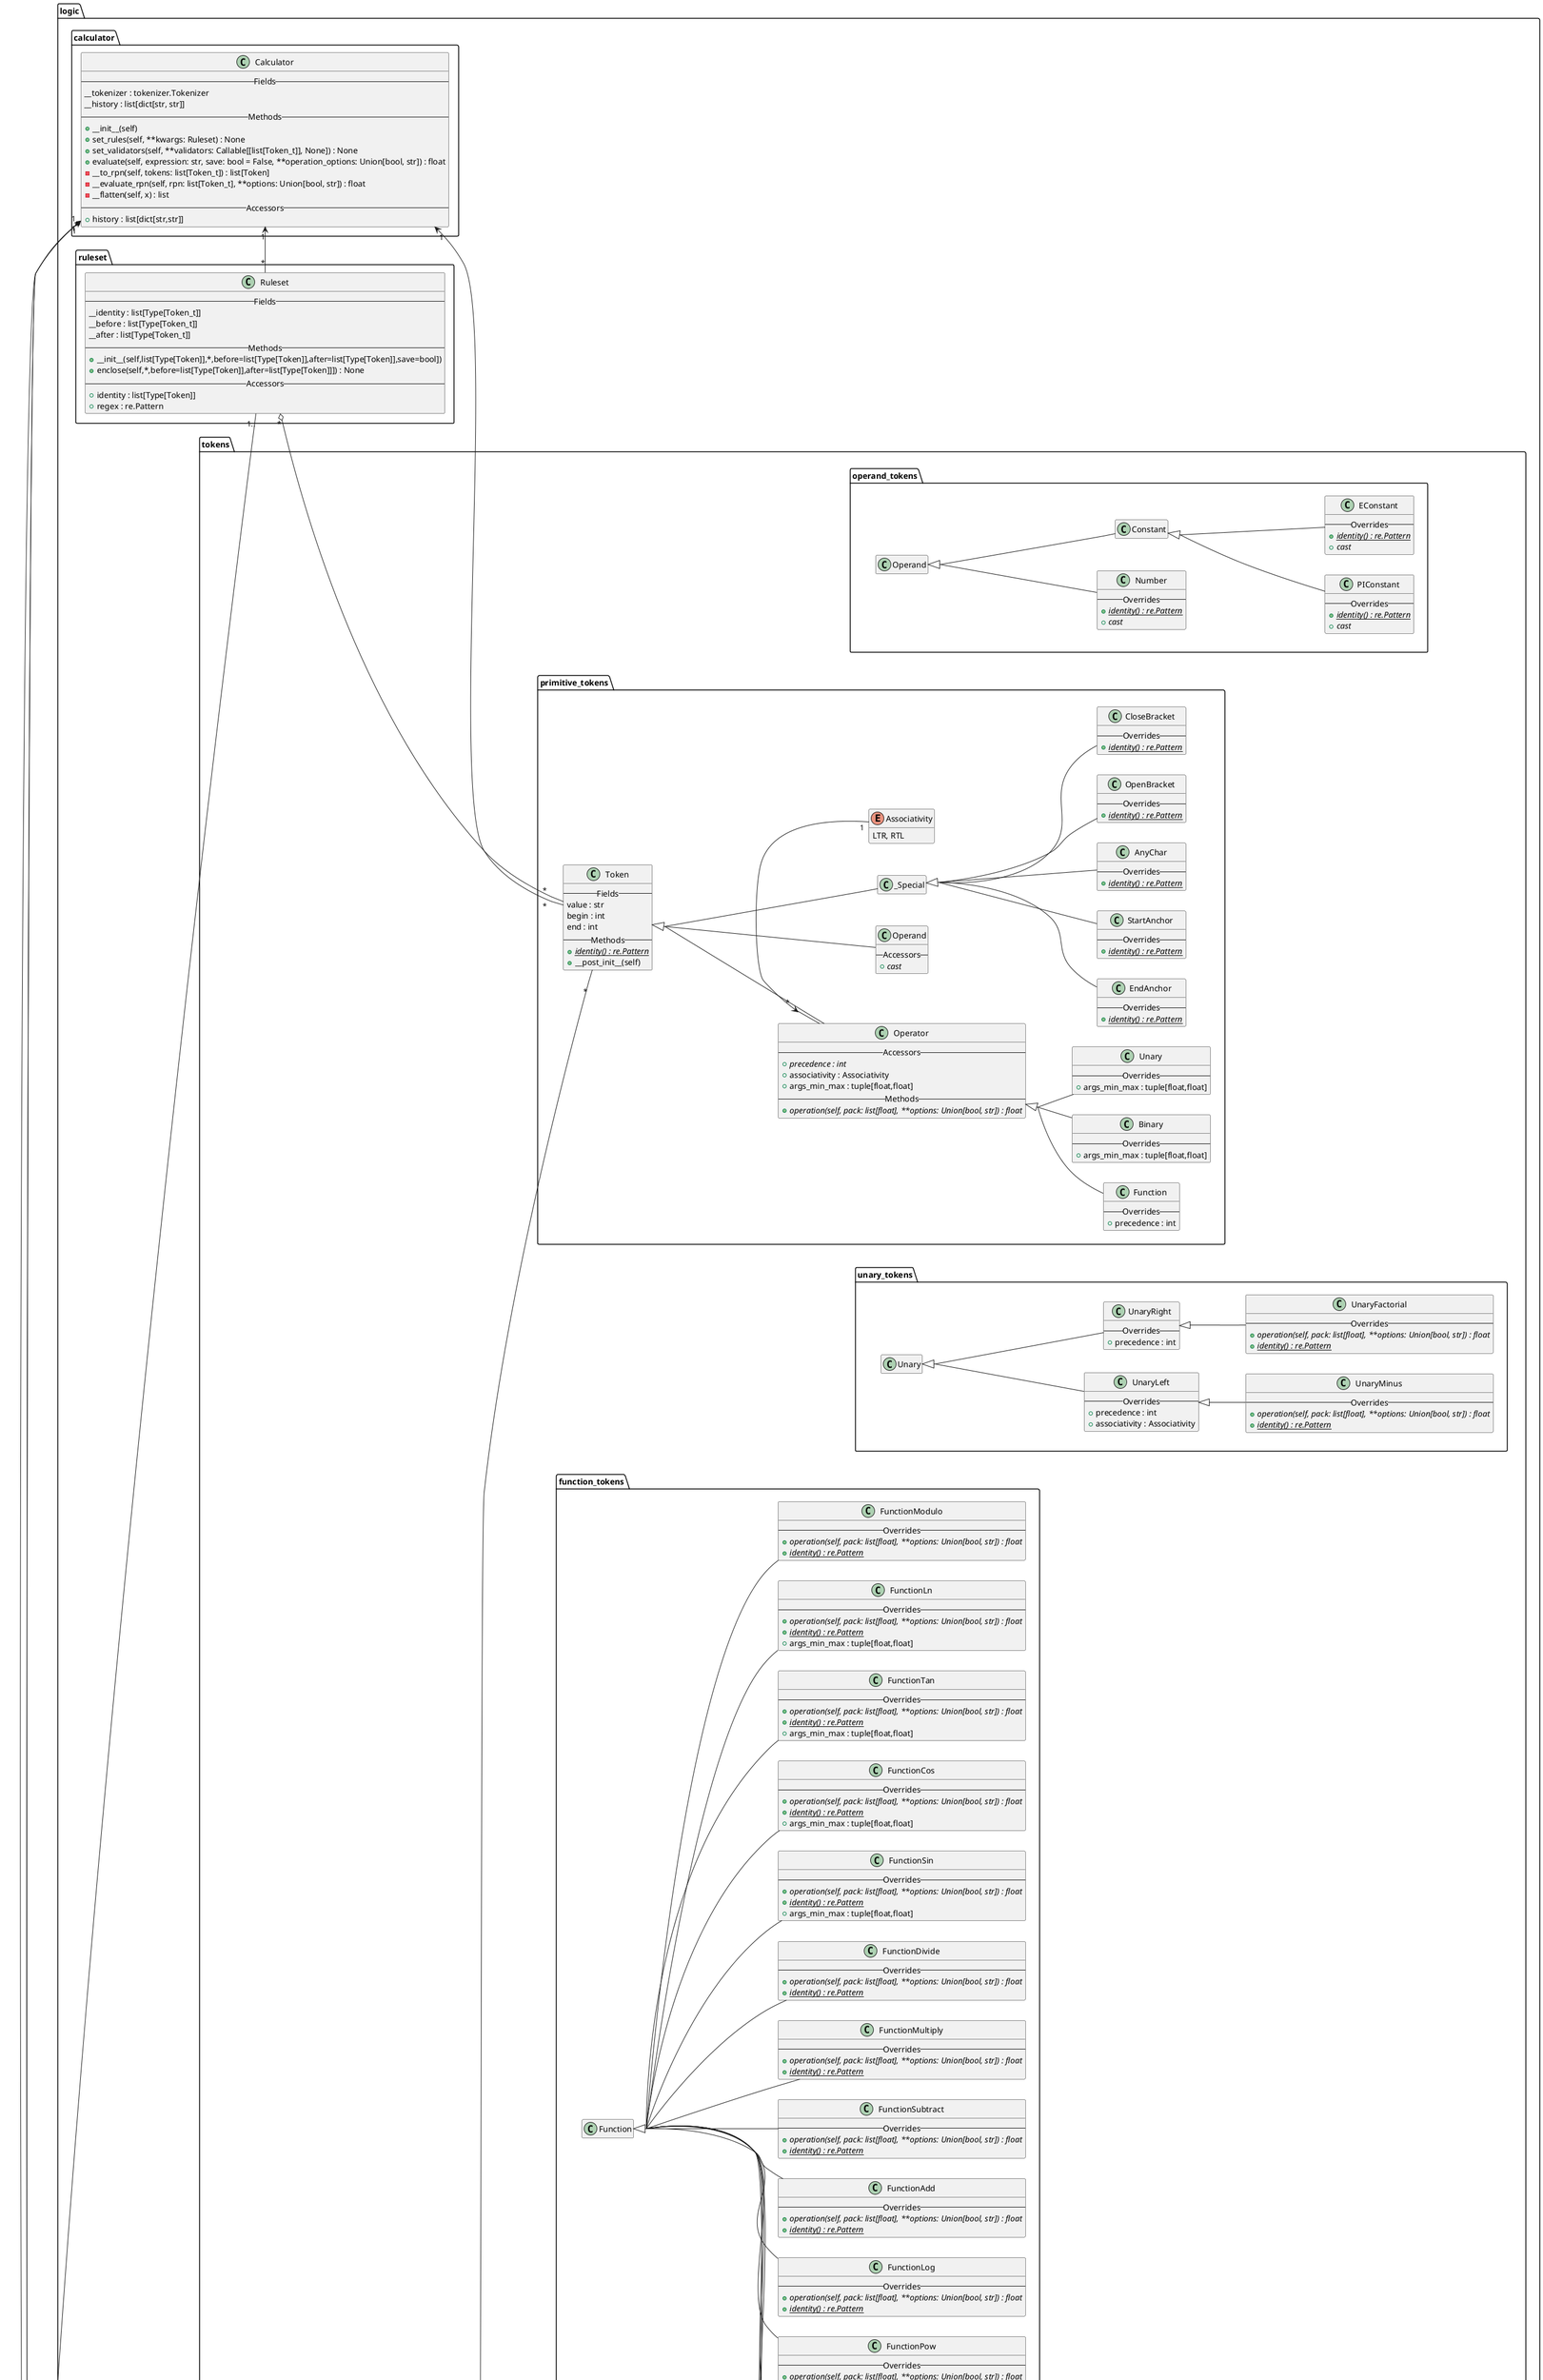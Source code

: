 @startuml

skinparam groupinheritance 2
hide empty member
left to right direction

package logic {
    package tokens {
        package primitive_tokens {
            class Token {
                --Fields--
                value : str
                begin : int
                end : int
                --Methods--
                +{abstract} {static} {method} identity() : re.Pattern
                +{method} __post_init__(self)
            }
            class _Special extends Token
            class OpenBracket extends _Special {
                --Overrides--
                +{abstract} {static} {method} identity() : re.Pattern
            }
            class CloseBracket extends _Special {
                --Overrides--
                +{abstract} {static} {method} identity() : re.Pattern
            }
            class EndAnchor extends _Special {
                --Overrides--
                +{abstract} {static} {method} identity() : re.Pattern
            }
            class StartAnchor extends _Special {
                --Overrides--
                +{abstract} {static} {method} identity() : re.Pattern
            }
            class AnyChar extends _Special {
                --Overrides--
                +{abstract} {static} {method} identity() : re.Pattern
            }
            class Operand extends Token {
                --Accessors--
                +{abstract} {field} cast
            }
            enum Associativity {
                LTR, RTL
            }
            class Operator extends Token {
                --Accessors--
                +{abstract} {field} precedence : int
                +{field} associativity : Associativity
                +{field} args_min_max : tuple[float,float]
                --Methods--
                +{abstract} {method} operation(self, pack: list[float], **options: Union[bool, str]) : float
            }
            class Binary extends Operator {
                --Overrides--
                +{field} args_min_max : tuple[float,float]
            }
            class Unary extends Operator {
                --Overrides--
                +{field} args_min_max : tuple[float,float]
            }
            class Function extends Operator {
                --Overrides--
                +{field} precedence : int
            }
        }
        package operand_tokens {
            class Number extends Operand  {
                --Overrides--
                +{abstract} {static} {method} identity() : re.Pattern
                +{abstract} {field} cast
            }
            class Constant extends Operand
            class PIConstant extends Constant {
                --Overrides--
                +{abstract} {static} {method} identity() : re.Pattern
                +{abstract} {field} cast
            }
            class EConstant extends Constant {
                --Overrides--
                +{abstract} {static} {method} identity() : re.Pattern
                +{abstract} {field} cast
            }
        }
        package unary_tokens {
            class UnaryLeft extends Unary {
                --Overrides--
                +{field} precedence : int
                +{field} associativity : Associativity
            }
            class UnaryRight extends Unary {
                --Overrides--
                +{field} precedence : int
            }
            class UnaryMinus extends UnaryLeft {
                --Overrides--
                +{abstract} {method} operation(self, pack: list[float], **options: Union[bool, str]) : float
                +{abstract} {static} {method} identity() : re.Pattern
            }
            class UnaryFactorial extends UnaryRight {
                --Overrides--
                +{abstract} {method} operation(self, pack: list[float], **options: Union[bool, str]) : float
                +{abstract} {static} {method} identity() : re.Pattern
            }
        }
        package binary_tokens {
            class BinaryComma extends Binary {
                --Overrides--
                +{abstract} {field} precedence : int
                +{abstract} {method} operation(self, pack: list[float], **options: Union[bool, str]) : float
                +{abstract} {static} {method} identity() : re.Pattern
            }
            class BinaryPlus extends Binary {
                --Overrides--
                +{abstract} {field} precedence : int
                +{abstract} {method} operation(self, pack: list[float], **options: Union[bool, str]) : float
                +{abstract} {static} {method} identity() : re.Pattern
            }
            class BinaryMinus extends Binary {
                --Overrides--
                +{abstract} {field} precedence : int
                +{abstract} {method} operation(self, pack: list[float], **options: Union[bool, str]) : float
                +{abstract} {static} {method} identity() : re.Pattern
            }
            class BinaryMultiply extends Binary {
                --Overrides--
                +{abstract} {field} precedence : int
                +{abstract} {method} operation(self, pack: list[float], **options: Union[bool, str]) : float
                +{abstract} {static} {method} identity() : re.Pattern
            }
            class BinaryDivide extends Binary {
                --Overrides--
                +{abstract} {field} precedence : int
                +{abstract} {method} operation(self, pack: list[float], **options: Union[bool, str]) : float
                +{abstract} {static} {method} identity() : re.Pattern
            }
            class BinaryModulo extends Binary {
                --Overrides--
                +{abstract} {field} precedence : int
                +{abstract} {method} operation(self, pack: list[float], **options: Union[bool, str]) : float
                +{abstract} {static} {method} identity() : re.Pattern
            }
            class BinaryExponent extends Binary {
                --Overrides--
                +{abstract} {field} precedence : int
                +{abstract} {method} operation(self, pack: list[float], **options: Union[bool, str]) : float
                +{abstract} {static} {method} identity() : re.Pattern
                +{field} associativity : Associativity
            }
        }
        package function_tokens {
            class FunctionModulo extends Function {
                --Overrides--
                +{abstract} {method} operation(self, pack: list[float], **options: Union[bool, str]) : float
                +{abstract} {static} {method} identity() : re.Pattern
            }
            class FunctionFloorDivision extends Function {
                --Overrides--
                +{abstract} {method} operation(self, pack: list[float], **options: Union[bool, str]) : float
                +{abstract} {static} {method} identity() : re.Pattern
            }
            class FunctionMin extends Function {
                --Overrides--
                +{abstract} {method} operation(self, pack: list[float], **options: Union[bool, str]) : float
                +{abstract} {static} {method} identity() : re.Pattern
            }
            class FunctionMax extends Function {
                --Overrides--
                +{abstract} {method} operation(self, pack: list[float], **options: Union[bool, str]) : float
                +{abstract} {static} {method} identity() : re.Pattern
            }
            class FunctionRoot extends Function {
                --Overrides--
                +{abstract} {method} operation(self, pack: list[float], **options: Union[bool, str]) : float
                +{abstract} {static} {method} identity() : re.Pattern
            }
            class FunctionPow extends Function {
                --Overrides--
                +{abstract} {method} operation(self, pack: list[float], **options: Union[bool, str]) : float
                +{abstract} {static} {method} identity() : re.Pattern
            }
            class FunctionLog extends Function {
                --Overrides--
                +{abstract} {method} operation(self, pack: list[float], **options: Union[bool, str]) : float
                +{abstract} {static} {method} identity() : re.Pattern
            }
            class FunctionAdd extends Function {
                --Overrides--
                +{abstract} {method} operation(self, pack: list[float], **options: Union[bool, str]) : float
                +{abstract} {static} {method} identity() : re.Pattern
            }
            class FunctionSubtract extends Function {
                --Overrides--
                +{abstract} {method} operation(self, pack: list[float], **options: Union[bool, str]) : float
                +{abstract} {static} {method} identity() : re.Pattern
            }
            class FunctionMultiply extends Function {
                --Overrides--
                +{abstract} {method} operation(self, pack: list[float], **options: Union[bool, str]) : float
                +{abstract} {static} {method} identity() : re.Pattern
            }
            class FunctionDivide extends Function {
                --Overrides--
                +{abstract} {method} operation(self, pack: list[float], **options: Union[bool, str]) : float
                +{abstract} {static} {method} identity() : re.Pattern
            }
            class FunctionSin extends Function {
                --Overrides--
                +{abstract} {method} operation(self, pack: list[float], **options: Union[bool, str]) : float
                +{abstract} {static} {method} identity() : re.Pattern
                +{field} args_min_max : tuple[float,float]
            }
            class FunctionCos extends Function {
                --Overrides--
                +{abstract} {method} operation(self, pack: list[float], **options: Union[bool, str]) : float
                +{abstract} {static} {method} identity() : re.Pattern
                +{field} args_min_max : tuple[float,float]
            }
            class FunctionTan extends Function {
                --Overrides--
                +{abstract} {method} operation(self, pack: list[float], **options: Union[bool, str]) : float
                +{abstract} {static} {method} identity() : re.Pattern
                +{field} args_min_max : tuple[float,float]
            }
            class FunctionLn extends Function {
                --Overrides--
                +{abstract} {method} operation(self, pack: list[float], **options: Union[bool, str]) : float
                +{abstract} {static} {method} identity() : re.Pattern
                +{field} args_min_max : tuple[float,float]
            }
        }
    }

    package calculator {
        class Calculator {
            --Fields--
            __tokenizer : tokenizer.Tokenizer
            __history : list[dict[str, str]]
            --Methods--
            +{method} __init__(self)
            +{method} set_rules(self, **kwargs: Ruleset) : None
            +{method} set_validators(self, **validators: Callable[[list[Token_t]], None]) : None
            +{method} evaluate(self, expression: str, save: bool = False, **operation_options: Union[bool, str]) : float
            -{method} __to_rpn(self, tokens: list[Token_t]) : list[Token]
            -{method} __evaluate_rpn(self, rpn: list[Token_t], **options: Union[bool, str]) : float
            -{method} __flatten(self, x) : list
            --Accessors--
            +{field} history : list[dict[str,str]]
        }
    }
    package ruleset {
        class Ruleset {
            --Fields--
            __identity : list[Type[Token_t]]
            __before : list[Type[Token_t]]
            __after : list[Type[Token_t]]
            --Methods--
            +{method} __init__(self,list[Type[Token]],*,before=list[Type[Token]],after=list[Type[Token]],save=bool])
            +{method} enclose(self,*,before=list[Type[Token]],after=list[Type[Token]]]) : None
            --Accessors--
            +{field} identity : list[Type[Token]]
            +{field} regex : re.Pattern
        }
    }
    package tokenizer {
        class Tokenizer {
            --Fields--
            __rules : dict[str, Ruleset]
            __tokens : list[Token_t]
            __validators : dict[str, Callable[[list[Token_t]], None]]
            __pattern : re.Pattern
            --Methods--
            +{method} __init__(self)
            +{method} set_rules(self, **kwargs: Ruleset) : None
            +{method} set_validators(self, **validators: Callable[[list[Token_t]], None]) : None
            +{method} parse(self, expression: str) : list[Token]
            +{method} compile(self) : None
            -{method} __verify(self) : None
            -{method} __split(self, expression: str) : Iterator[re.Match]
            -{method} __tokenize(self, matches: Iterator[re.Match]) : list[Token]
            --Accessors--
            +{field} tokens : list[Token]
        }
    }
    package errors {
        class OperationArgumentsException
        class UnrecognizedTokenException
        class CalculationException
        class SeparatorException
    }
}

Operator "*" <- "1" Associativity

Calculator "1" *- "1" Tokenizer
Calculator "1" <- "*" Ruleset
Calculator "1" <- "*" Token
Calculator "1" <- "*" UnrecognizedTokenException
Calculator "1" <- "*" CalculationException

Tokenizer "1" o- "1.." Ruleset
Tokenizer "1" o- "*" Token

Ruleset "*" o-- "*" Token

operand_tokens <-[hidden]up- primitive_tokens

primitive_tokens <-[hidden]up function_tokens
function_tokens <-[hidden]up- binary_tokens

unary_tokens <-[hidden]up operand_tokens

@enduml